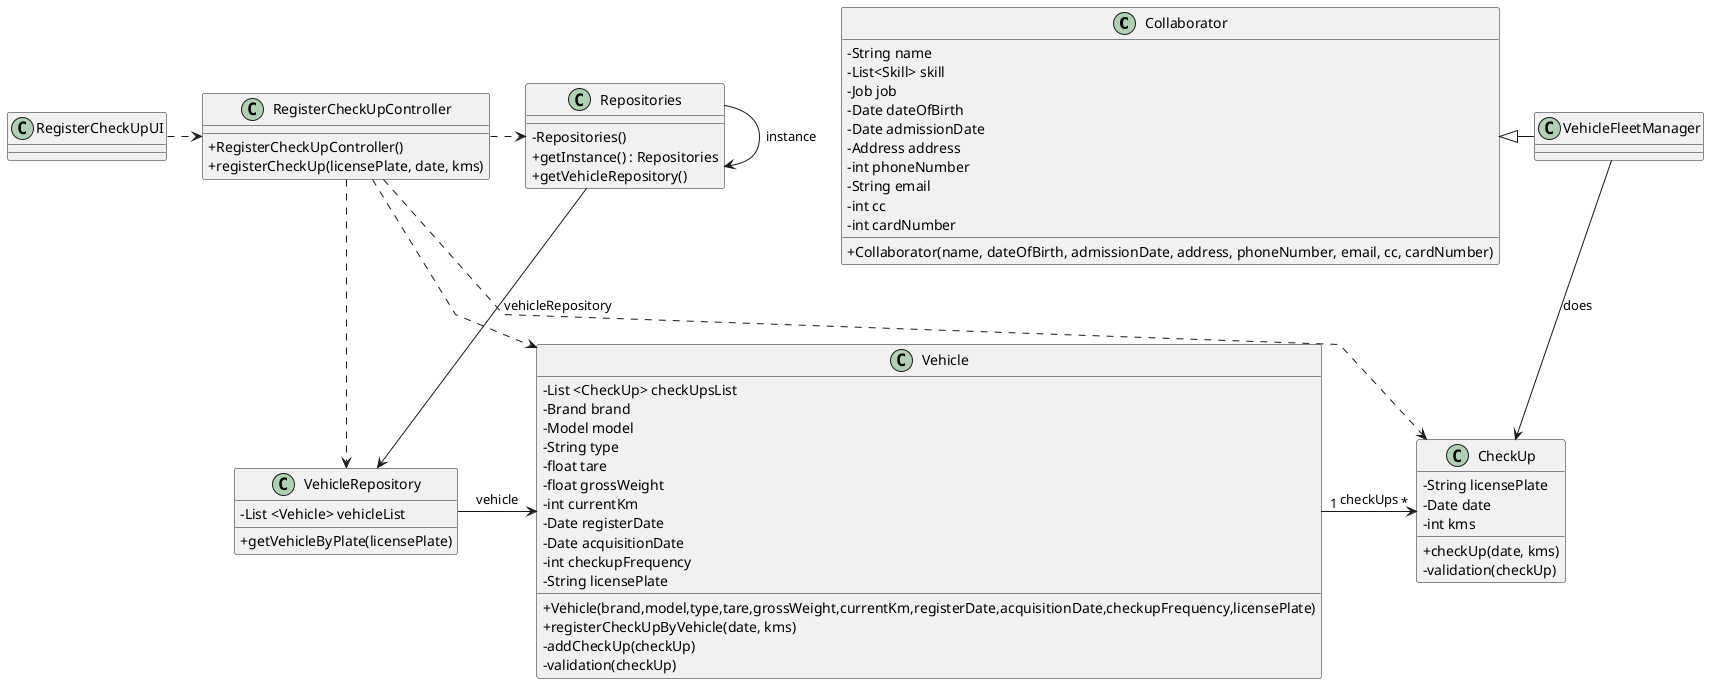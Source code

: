 @startuml
'skinparam monochrome true
skinparam packageStyle rectangle
skinparam shadowing false
skinparam linetype polyline
'skinparam linetype orto

skinparam classAttributeIconSize 0

'left to right direction


class Collaborator {
    -String name
    -List<Skill> skill
    -Job job
    -Date dateOfBirth
    -Date admissionDate
    -Address address
    -int phoneNumber
    -String email
    -int cc
    -int cardNumber

    + Collaborator(name, dateOfBirth, admissionDate, address, phoneNumber, email, cc, cardNumber)
}

class VehicleFleetManager {
}

class Vehicle {
    -List <CheckUp> checkUpsList
    -Brand brand
    -Model model
    -String type
    -float tare
    -float grossWeight
    -int currentKm
    -Date registerDate
    -Date acquisitionDate
    -int checkupFrequency
    -String licensePlate

    + Vehicle(brand,model,type,tare,grossWeight,currentKm,registerDate,acquisitionDate,checkupFrequency,licensePlate)
    + registerCheckUpByVehicle(date, kms)
    - addCheckUp(checkUp)
    - validation(checkUp)
}

class CheckUp {
    -String licensePlate
    -Date date
    -int kms

    + checkUp(date, kms)
    - validation(checkUp)
}

class VehicleRepository {
    - List <Vehicle> vehicleList
    + getVehicleByPlate(licensePlate)
}

class Repositories {
    - Repositories()
    + getInstance() : Repositories
    + getVehicleRepository()
}

class RegisterCheckUpController {
    + RegisterCheckUpController()
    + registerCheckUp(licensePlate, date, kms)
}

class RegisterCheckUpUI {
}

Collaborator <|- VehicleFleetManager

RegisterCheckUpUI .> RegisterCheckUpController

RegisterCheckUpController .> Repositories
RegisterCheckUpController ..> VehicleRepository
RegisterCheckUpController ..> Vehicle
RegisterCheckUpController ..> CheckUp


Repositories -> Repositories : instance
Repositories --> VehicleRepository : vehicleRepository

VehicleRepository -> Vehicle : vehicle

Vehicle "1" -> "*" CheckUp : checkUps

VehicleFleetManager --> CheckUp : does

@enduml